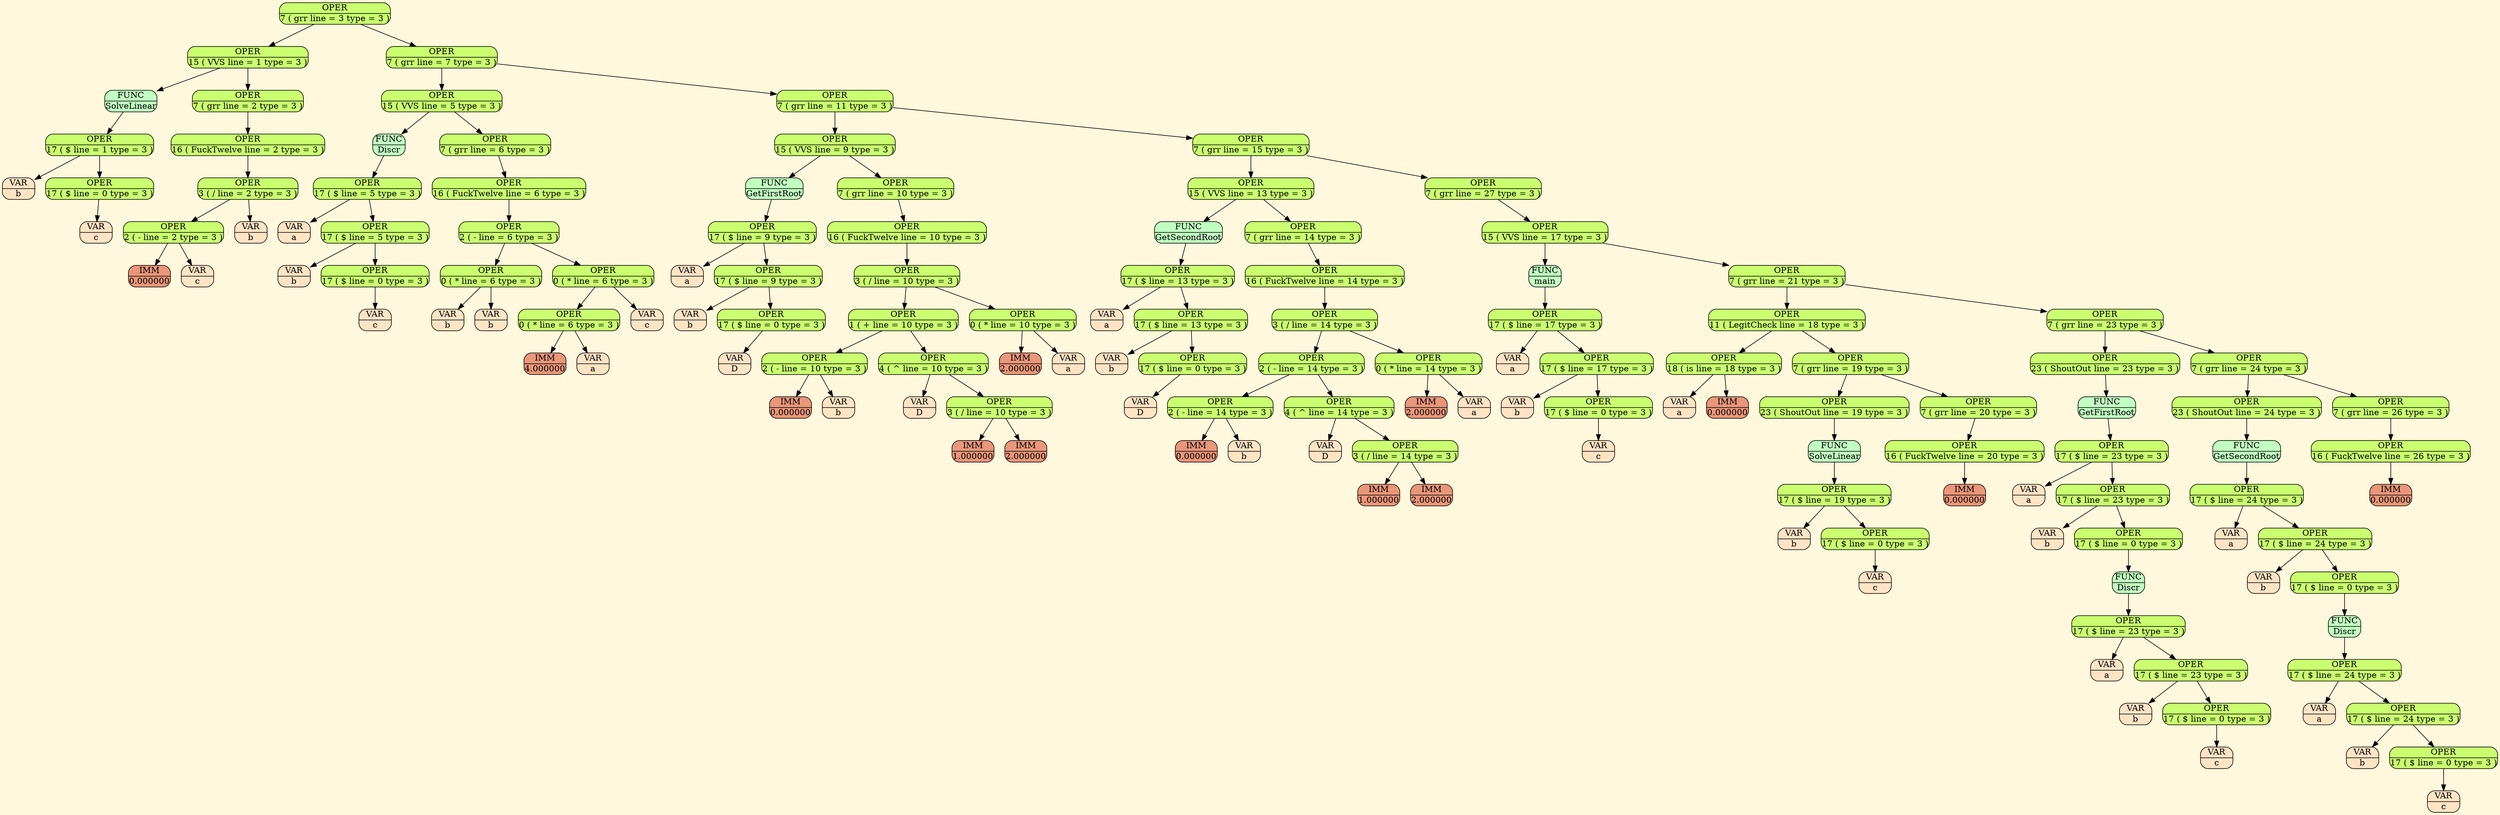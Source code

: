digraph Tree 
{ bgcolor="cornsilk1";node[margin = "0.01"];
"node_0000020C923D7730" [shape=Mrecord, style=filled, fillcolor=darkolivegreen1, label = "{ OPER | 7 ( grr line = 3 type = 3 ) }"];
"node_0000020C923D7B20" [shape=Mrecord, style=filled, fillcolor=darkolivegreen1, label = "{ OPER | 15 ( VVS line = 1 type = 3 ) }"];
"node_0000020C923D7500" [shape=Mrecord, style=filled, fillcolor=darkseagreen1, label = "{ FUNC | SolveLinear }"];
"node_0000020C923D71F0" [shape=Mrecord, style=filled, fillcolor=darkolivegreen1, label = "{ OPER | 17 ( $ line = 1 type = 3 ) }"];
"node_0000020C923D6E70" [shape=Mrecord, style=filled, fillcolor=bisque, label = "{ VAR | b }"];
"node_0000020C923E8B80" [shape=Mrecord, style=filled, fillcolor=darkolivegreen1, label = "{ OPER | 17 ( $ line = 0 type = 3 ) }"];
"node_0000020C923D7880" [shape=Mrecord, style=filled, fillcolor=bisque, label = "{ VAR | c }"];
"node_0000020C923D78F0" [shape=Mrecord, style=filled, fillcolor=darkolivegreen1, label = "{ OPER | 7 ( grr line = 2 type = 3 ) }"];
"node_0000020C923D70A0" [shape=Mrecord, style=filled, fillcolor=darkolivegreen1, label = "{ OPER | 16 ( FuckTwelve line = 2 type = 3 ) }"];
"node_0000020C923D6D90" [shape=Mrecord, style=filled, fillcolor=darkolivegreen1, label = "{ OPER | 3 ( / line = 2 type = 3 ) }"];
"node_0000020C923D7110" [shape=Mrecord, style=filled, fillcolor=darkolivegreen1, label = "{ OPER | 2 ( - line = 2 type = 3 ) }"];
"node_0000020C923D7650" [shape=Mrecord, style=filled, fillcolor=darksalmon, label = "{ IMM | 0.000000 }"];
"node_0000020C923D6D20" [shape=Mrecord, style=filled, fillcolor=bisque, label = "{ VAR | c }"];
"node_0000020C923D7420" [shape=Mrecord, style=filled, fillcolor=bisque, label = "{ VAR | b }"];
"node_0000020C923D6F50" [shape=Mrecord, style=filled, fillcolor=darkolivegreen1, label = "{ OPER | 7 ( grr line = 7 type = 3 ) }"];
"node_0000020C923D6C40" [shape=Mrecord, style=filled, fillcolor=darkolivegreen1, label = "{ OPER | 15 ( VVS line = 5 type = 3 ) }"];
"node_0000020C923D7EA0" [shape=Mrecord, style=filled, fillcolor=darkseagreen1, label = "{ FUNC | Discr }"];
"node_0000020C923D7CE0" [shape=Mrecord, style=filled, fillcolor=darkolivegreen1, label = "{ OPER | 17 ( $ line = 5 type = 3 ) }"];
"node_0000020C923D8370" [shape=Mrecord, style=filled, fillcolor=bisque, label = "{ VAR | a }"];
"node_0000020C923D7AB0" [shape=Mrecord, style=filled, fillcolor=darkolivegreen1, label = "{ OPER | 17 ( $ line = 5 type = 3 ) }"];
"node_0000020C923D8300" [shape=Mrecord, style=filled, fillcolor=bisque, label = "{ VAR | b }"];
"node_0000020C923E7290" [shape=Mrecord, style=filled, fillcolor=darkolivegreen1, label = "{ OPER | 17 ( $ line = 0 type = 3 ) }"];
"node_0000020C923D7260" [shape=Mrecord, style=filled, fillcolor=bisque, label = "{ VAR | c }"];
"node_0000020C923D7A40" [shape=Mrecord, style=filled, fillcolor=darkolivegreen1, label = "{ OPER | 7 ( grr line = 6 type = 3 ) }"];
"node_0000020C923D6B60" [shape=Mrecord, style=filled, fillcolor=darkolivegreen1, label = "{ OPER | 16 ( FuckTwelve line = 6 type = 3 ) }"];
"node_0000020C923D7810" [shape=Mrecord, style=filled, fillcolor=darkolivegreen1, label = "{ OPER | 2 ( - line = 6 type = 3 ) }"];
"node_0000020C923D6FC0" [shape=Mrecord, style=filled, fillcolor=darkolivegreen1, label = "{ OPER | 0 ( * line = 6 type = 3 ) }"];
"node_0000020C923D7DC0" [shape=Mrecord, style=filled, fillcolor=bisque, label = "{ VAR | b }"];
"node_0000020C923D77A0" [shape=Mrecord, style=filled, fillcolor=bisque, label = "{ VAR | b }"];
"node_0000020C923D79D0" [shape=Mrecord, style=filled, fillcolor=darkolivegreen1, label = "{ OPER | 0 ( * line = 6 type = 3 ) }"];
"node_0000020C923D7E30" [shape=Mrecord, style=filled, fillcolor=darkolivegreen1, label = "{ OPER | 0 ( * line = 6 type = 3 ) }"];
"node_0000020C923D80D0" [shape=Mrecord, style=filled, fillcolor=darksalmon, label = "{ IMM | 4.000000 }"];
"node_0000020C923D7960" [shape=Mrecord, style=filled, fillcolor=bisque, label = "{ VAR | a }"];
"node_0000020C923D7F80" [shape=Mrecord, style=filled, fillcolor=bisque, label = "{ VAR | c }"];
"node_0000020C923E7060" [shape=Mrecord, style=filled, fillcolor=darkolivegreen1, label = "{ OPER | 7 ( grr line = 11 type = 3 ) }"];
"node_0000020C923D8060" [shape=Mrecord, style=filled, fillcolor=darkolivegreen1, label = "{ OPER | 15 ( VVS line = 9 type = 3 ) }"];
"node_0000020C923D7C00" [shape=Mrecord, style=filled, fillcolor=darkseagreen1, label = "{ FUNC | GetFirstRoot }"];
"node_0000020C923D6EE0" [shape=Mrecord, style=filled, fillcolor=darkolivegreen1, label = "{ OPER | 17 ( $ line = 9 type = 3 ) }"];
"node_0000020C923D8140" [shape=Mrecord, style=filled, fillcolor=bisque, label = "{ VAR | a }"];
"node_0000020C923D8220" [shape=Mrecord, style=filled, fillcolor=darkolivegreen1, label = "{ OPER | 17 ( $ line = 9 type = 3 ) }"];
"node_0000020C923D72D0" [shape=Mrecord, style=filled, fillcolor=bisque, label = "{ VAR | b }"];
"node_0000020C923E78B0" [shape=Mrecord, style=filled, fillcolor=darkolivegreen1, label = "{ OPER | 17 ( $ line = 0 type = 3 ) }"];
"node_0000020C923D83E0" [shape=Mrecord, style=filled, fillcolor=bisque, label = "{ VAR | D }"];
"node_0000020C923E6030" [shape=Mrecord, style=filled, fillcolor=darkolivegreen1, label = "{ OPER | 7 ( grr line = 10 type = 3 ) }"];
"node_0000020C923D8530" [shape=Mrecord, style=filled, fillcolor=darkolivegreen1, label = "{ OPER | 16 ( FuckTwelve line = 10 type = 3 ) }"];
"node_0000020C923E6500" [shape=Mrecord, style=filled, fillcolor=darkolivegreen1, label = "{ OPER | 3 ( / line = 10 type = 3 ) }"];
"node_0000020C923D6E00" [shape=Mrecord, style=filled, fillcolor=darkolivegreen1, label = "{ OPER | 1 ( + line = 10 type = 3 ) }"];
"node_0000020C923D7180" [shape=Mrecord, style=filled, fillcolor=darkolivegreen1, label = "{ OPER | 2 ( - line = 10 type = 3 ) }"];
"node_0000020C923D85A0" [shape=Mrecord, style=filled, fillcolor=darksalmon, label = "{ IMM | 0.000000 }"];
"node_0000020C923D73B0" [shape=Mrecord, style=filled, fillcolor=bisque, label = "{ VAR | b }"];
"node_0000020C923E6180" [shape=Mrecord, style=filled, fillcolor=darkolivegreen1, label = "{ OPER | 4 ( ^ line = 10 type = 3 ) }"];
"node_0000020C923E5E70" [shape=Mrecord, style=filled, fillcolor=bisque, label = "{ VAR | D }"];
"node_0000020C923E6F80" [shape=Mrecord, style=filled, fillcolor=darkolivegreen1, label = "{ OPER | 3 ( / line = 10 type = 3 ) }"];
"node_0000020C923E6960" [shape=Mrecord, style=filled, fillcolor=darksalmon, label = "{ IMM | 1.000000 }"];
"node_0000020C923E6650" [shape=Mrecord, style=filled, fillcolor=darksalmon, label = "{ IMM | 2.000000 }"];
"node_0000020C923E67A0" [shape=Mrecord, style=filled, fillcolor=darkolivegreen1, label = "{ OPER | 0 ( * line = 10 type = 3 ) }"];
"node_0000020C923E5EE0" [shape=Mrecord, style=filled, fillcolor=darksalmon, label = "{ IMM | 2.000000 }"];
"node_0000020C923E5930" [shape=Mrecord, style=filled, fillcolor=bisque, label = "{ VAR | a }"];
"node_0000020C923E5BD0" [shape=Mrecord, style=filled, fillcolor=darkolivegreen1, label = "{ OPER | 7 ( grr line = 15 type = 3 ) }"];
"node_0000020C923E6FF0" [shape=Mrecord, style=filled, fillcolor=darkolivegreen1, label = "{ OPER | 15 ( VVS line = 13 type = 3 ) }"];
"node_0000020C923E61F0" [shape=Mrecord, style=filled, fillcolor=darkseagreen1, label = "{ FUNC | GetSecondRoot }"];
"node_0000020C923E6DC0" [shape=Mrecord, style=filled, fillcolor=darkolivegreen1, label = "{ OPER | 17 ( $ line = 13 type = 3 ) }"];
"node_0000020C923E7140" [shape=Mrecord, style=filled, fillcolor=bisque, label = "{ VAR | a }"];
"node_0000020C923E6110" [shape=Mrecord, style=filled, fillcolor=darkolivegreen1, label = "{ OPER | 17 ( $ line = 13 type = 3 ) }"];
"node_0000020C923E5CB0" [shape=Mrecord, style=filled, fillcolor=bisque, label = "{ VAR | b }"];
"node_0000020C923E8C60" [shape=Mrecord, style=filled, fillcolor=darkolivegreen1, label = "{ OPER | 17 ( $ line = 0 type = 3 ) }"];
"node_0000020C923E6260" [shape=Mrecord, style=filled, fillcolor=bisque, label = "{ VAR | D }"];
"node_0000020C923E6C70" [shape=Mrecord, style=filled, fillcolor=darkolivegreen1, label = "{ OPER | 7 ( grr line = 14 type = 3 ) }"];
"node_0000020C923E6A40" [shape=Mrecord, style=filled, fillcolor=darkolivegreen1, label = "{ OPER | 16 ( FuckTwelve line = 14 type = 3 ) }"];
"node_0000020C923E6340" [shape=Mrecord, style=filled, fillcolor=darkolivegreen1, label = "{ OPER | 3 ( / line = 14 type = 3 ) }"];
"node_0000020C923E5A80" [shape=Mrecord, style=filled, fillcolor=darkolivegreen1, label = "{ OPER | 2 ( - line = 14 type = 3 ) }"];
"node_0000020C923E5D20" [shape=Mrecord, style=filled, fillcolor=darkolivegreen1, label = "{ OPER | 2 ( - line = 14 type = 3 ) }"];
"node_0000020C923E6AB0" [shape=Mrecord, style=filled, fillcolor=darksalmon, label = "{ IMM | 0.000000 }"];
"node_0000020C923E5D90" [shape=Mrecord, style=filled, fillcolor=bisque, label = "{ VAR | b }"];
"node_0000020C923E6E30" [shape=Mrecord, style=filled, fillcolor=darkolivegreen1, label = "{ OPER | 4 ( ^ line = 14 type = 3 ) }"];
"node_0000020C923E70D0" [shape=Mrecord, style=filled, fillcolor=bisque, label = "{ VAR | D }"];
"node_0000020C923E6730" [shape=Mrecord, style=filled, fillcolor=darkolivegreen1, label = "{ OPER | 3 ( / line = 14 type = 3 ) }"];
"node_0000020C923E6810" [shape=Mrecord, style=filled, fillcolor=darksalmon, label = "{ IMM | 1.000000 }"];
"node_0000020C923E6880" [shape=Mrecord, style=filled, fillcolor=darksalmon, label = "{ IMM | 2.000000 }"];
"node_0000020C923E68F0" [shape=Mrecord, style=filled, fillcolor=darkolivegreen1, label = "{ OPER | 0 ( * line = 14 type = 3 ) }"];
"node_0000020C923E6D50" [shape=Mrecord, style=filled, fillcolor=darksalmon, label = "{ IMM | 2.000000 }"];
"node_0000020C923E6C00" [shape=Mrecord, style=filled, fillcolor=bisque, label = "{ VAR | a }"];
"node_0000020C923E7AE0" [shape=Mrecord, style=filled, fillcolor=darkolivegreen1, label = "{ OPER | 7 ( grr line = 27 type = 3 ) }"];
"node_0000020C923E6EA0" [shape=Mrecord, style=filled, fillcolor=darkolivegreen1, label = "{ OPER | 15 ( VVS line = 17 type = 3 ) }"];
"node_0000020C923E6F10" [shape=Mrecord, style=filled, fillcolor=darkseagreen1, label = "{ FUNC | main }"];
"node_0000020C923E5A10" [shape=Mrecord, style=filled, fillcolor=darkolivegreen1, label = "{ OPER | 17 ( $ line = 17 type = 3 ) }"];
"node_0000020C923E5700" [shape=Mrecord, style=filled, fillcolor=bisque, label = "{ VAR | a }"];
"node_0000020C923E5770" [shape=Mrecord, style=filled, fillcolor=darkolivegreen1, label = "{ OPER | 17 ( $ line = 17 type = 3 ) }"];
"node_0000020C923E5850" [shape=Mrecord, style=filled, fillcolor=bisque, label = "{ VAR | b }"];
"node_0000020C923E7370" [shape=Mrecord, style=filled, fillcolor=darkolivegreen1, label = "{ OPER | 17 ( $ line = 0 type = 3 ) }"];
"node_0000020C923E57E0" [shape=Mrecord, style=filled, fillcolor=bisque, label = "{ VAR | c }"];
"node_0000020C923E8DB0" [shape=Mrecord, style=filled, fillcolor=darkolivegreen1, label = "{ OPER | 7 ( grr line = 21 type = 3 ) }"];
"node_0000020C923E59A0" [shape=Mrecord, style=filled, fillcolor=darkolivegreen1, label = "{ OPER | 11 ( LegitCheck line = 18 type = 3 ) }"];
"node_0000020C923E7300" [shape=Mrecord, style=filled, fillcolor=darkolivegreen1, label = "{ OPER | 18 ( is line = 18 type = 3 ) }"];
"node_0000020C923E7990" [shape=Mrecord, style=filled, fillcolor=bisque, label = "{ VAR | a }"];
"node_0000020C923E7C30" [shape=Mrecord, style=filled, fillcolor=darksalmon, label = "{ IMM | 0.000000 }"];
"node_0000020C923E83A0" [shape=Mrecord, style=filled, fillcolor=darkolivegreen1, label = "{ OPER | 7 ( grr line = 19 type = 3 ) }"];
"node_0000020C923E8800" [shape=Mrecord, style=filled, fillcolor=darkolivegreen1, label = "{ OPER | 23 ( ShoutOut line = 19 type = 3 ) }"];
"node_0000020C923E8E20" [shape=Mrecord, style=filled, fillcolor=darkseagreen1, label = "{ FUNC | SolveLinear }"];
"node_0000020C923E8640" [shape=Mrecord, style=filled, fillcolor=darkolivegreen1, label = "{ OPER | 17 ( $ line = 19 type = 3 ) }"];
"node_0000020C923E7450" [shape=Mrecord, style=filled, fillcolor=bisque, label = "{ VAR | b }"];
"node_0000020C923E73E0" [shape=Mrecord, style=filled, fillcolor=darkolivegreen1, label = "{ OPER | 17 ( $ line = 0 type = 3 ) }"];
"node_0000020C923E7CA0" [shape=Mrecord, style=filled, fillcolor=bisque, label = "{ VAR | c }"];
"node_0000020C923E82C0" [shape=Mrecord, style=filled, fillcolor=darkolivegreen1, label = "{ OPER | 7 ( grr line = 20 type = 3 ) }"];
"node_0000020C923E8250" [shape=Mrecord, style=filled, fillcolor=darkolivegreen1, label = "{ OPER | 16 ( FuckTwelve line = 20 type = 3 ) }"];
"node_0000020C923E8090" [shape=Mrecord, style=filled, fillcolor=darksalmon, label = "{ IMM | 0.000000 }"];
"node_0000020C923E8020" [shape=Mrecord, style=filled, fillcolor=darkolivegreen1, label = "{ OPER | 7 ( grr line = 23 type = 3 ) }"];
"node_0000020C923E7840" [shape=Mrecord, style=filled, fillcolor=darkolivegreen1, label = "{ OPER | 23 ( ShoutOut line = 23 type = 3 ) }"];
"node_0000020C923E7760" [shape=Mrecord, style=filled, fillcolor=darkseagreen1, label = "{ FUNC | GetFirstRoot }"];
"node_0000020C923E8560" [shape=Mrecord, style=filled, fillcolor=darkolivegreen1, label = "{ OPER | 17 ( $ line = 23 type = 3 ) }"];
"node_0000020C923E8870" [shape=Mrecord, style=filled, fillcolor=bisque, label = "{ VAR | a }"];
"node_0000020C923E7DF0" [shape=Mrecord, style=filled, fillcolor=darkolivegreen1, label = "{ OPER | 17 ( $ line = 23 type = 3 ) }"];
"node_0000020C923E7D10" [shape=Mrecord, style=filled, fillcolor=bisque, label = "{ VAR | b }"];
"node_0000020C923E94B0" [shape=Mrecord, style=filled, fillcolor=darkolivegreen1, label = "{ OPER | 17 ( $ line = 0 type = 3 ) }"];
"node_0000020C923E86B0" [shape=Mrecord, style=filled, fillcolor=darkseagreen1, label = "{ FUNC | Discr }"];
"node_0000020C923E8330" [shape=Mrecord, style=filled, fillcolor=darkolivegreen1, label = "{ OPER | 17 ( $ line = 23 type = 3 ) }"];
"node_0000020C923E85D0" [shape=Mrecord, style=filled, fillcolor=bisque, label = "{ VAR | a }"];
"node_0000020C923E8720" [shape=Mrecord, style=filled, fillcolor=darkolivegreen1, label = "{ OPER | 17 ( $ line = 23 type = 3 ) }"];
"node_0000020C923E8410" [shape=Mrecord, style=filled, fillcolor=bisque, label = "{ VAR | b }"];
"node_0000020C923E7B50" [shape=Mrecord, style=filled, fillcolor=darkolivegreen1, label = "{ OPER | 17 ( $ line = 0 type = 3 ) }"];
"node_0000020C923E7E60" [shape=Mrecord, style=filled, fillcolor=bisque, label = "{ VAR | c }"];
"node_0000020C923E75A0" [shape=Mrecord, style=filled, fillcolor=darkolivegreen1, label = "{ OPER | 7 ( grr line = 24 type = 3 ) }"];
"node_0000020C923E7A70" [shape=Mrecord, style=filled, fillcolor=darkolivegreen1, label = "{ OPER | 23 ( ShoutOut line = 24 type = 3 ) }"];
"node_0000020C923E88E0" [shape=Mrecord, style=filled, fillcolor=darkseagreen1, label = "{ FUNC | GetSecondRoot }"];
"node_0000020C923E8480" [shape=Mrecord, style=filled, fillcolor=darkolivegreen1, label = "{ OPER | 17 ( $ line = 24 type = 3 ) }"];
"node_0000020C923E7F40" [shape=Mrecord, style=filled, fillcolor=bisque, label = "{ VAR | a }"];
"node_0000020C923E84F0" [shape=Mrecord, style=filled, fillcolor=darkolivegreen1, label = "{ OPER | 17 ( $ line = 24 type = 3 ) }"];
"node_0000020C923E8790" [shape=Mrecord, style=filled, fillcolor=bisque, label = "{ VAR | b }"];
"node_0000020C923E91A0" [shape=Mrecord, style=filled, fillcolor=darkolivegreen1, label = "{ OPER | 17 ( $ line = 0 type = 3 ) }"];
"node_0000020C923E7BC0" [shape=Mrecord, style=filled, fillcolor=darkseagreen1, label = "{ FUNC | Discr }"];
"node_0000020C923E7530" [shape=Mrecord, style=filled, fillcolor=darkolivegreen1, label = "{ OPER | 17 ( $ line = 24 type = 3 ) }"];
"node_0000020C923E74C0" [shape=Mrecord, style=filled, fillcolor=bisque, label = "{ VAR | a }"];
"node_0000020C923E7610" [shape=Mrecord, style=filled, fillcolor=darkolivegreen1, label = "{ OPER | 17 ( $ line = 24 type = 3 ) }"];
"node_0000020C923E76F0" [shape=Mrecord, style=filled, fillcolor=bisque, label = "{ VAR | b }"];
"node_0000020C923E9280" [shape=Mrecord, style=filled, fillcolor=darkolivegreen1, label = "{ OPER | 17 ( $ line = 0 type = 3 ) }"];
"node_0000020C923E7FB0" [shape=Mrecord, style=filled, fillcolor=bisque, label = "{ VAR | c }"];
"node_0000020C923E7A00" [shape=Mrecord, style=filled, fillcolor=darkolivegreen1, label = "{ OPER | 7 ( grr line = 26 type = 3 ) }"];
"node_0000020C923E8AA0" [shape=Mrecord, style=filled, fillcolor=darkolivegreen1, label = "{ OPER | 16 ( FuckTwelve line = 26 type = 3 ) }"];
"node_0000020C923E7680" [shape=Mrecord, style=filled, fillcolor=darksalmon, label = "{ IMM | 0.000000 }"];
node_0000020C923D7730->node_0000020C923D7B20
node_0000020C923D7730->node_0000020C923D6F50
node_0000020C923D7B20->node_0000020C923D7500
node_0000020C923D7B20->node_0000020C923D78F0
node_0000020C923D7500->node_0000020C923D71F0
node_0000020C923D71F0->node_0000020C923D6E70
node_0000020C923D71F0->node_0000020C923E8B80
node_0000020C923E8B80->node_0000020C923D7880
node_0000020C923D78F0->node_0000020C923D70A0
node_0000020C923D70A0->node_0000020C923D6D90
node_0000020C923D6D90->node_0000020C923D7110
node_0000020C923D6D90->node_0000020C923D7420
node_0000020C923D7110->node_0000020C923D7650
node_0000020C923D7110->node_0000020C923D6D20
node_0000020C923D6F50->node_0000020C923D6C40
node_0000020C923D6F50->node_0000020C923E7060
node_0000020C923D6C40->node_0000020C923D7EA0
node_0000020C923D6C40->node_0000020C923D7A40
node_0000020C923D7EA0->node_0000020C923D7CE0
node_0000020C923D7CE0->node_0000020C923D8370
node_0000020C923D7CE0->node_0000020C923D7AB0
node_0000020C923D7AB0->node_0000020C923D8300
node_0000020C923D7AB0->node_0000020C923E7290
node_0000020C923E7290->node_0000020C923D7260
node_0000020C923D7A40->node_0000020C923D6B60
node_0000020C923D6B60->node_0000020C923D7810
node_0000020C923D7810->node_0000020C923D6FC0
node_0000020C923D7810->node_0000020C923D79D0
node_0000020C923D6FC0->node_0000020C923D7DC0
node_0000020C923D6FC0->node_0000020C923D77A0
node_0000020C923D79D0->node_0000020C923D7E30
node_0000020C923D79D0->node_0000020C923D7F80
node_0000020C923D7E30->node_0000020C923D80D0
node_0000020C923D7E30->node_0000020C923D7960
node_0000020C923E7060->node_0000020C923D8060
node_0000020C923E7060->node_0000020C923E5BD0
node_0000020C923D8060->node_0000020C923D7C00
node_0000020C923D8060->node_0000020C923E6030
node_0000020C923D7C00->node_0000020C923D6EE0
node_0000020C923D6EE0->node_0000020C923D8140
node_0000020C923D6EE0->node_0000020C923D8220
node_0000020C923D8220->node_0000020C923D72D0
node_0000020C923D8220->node_0000020C923E78B0
node_0000020C923E78B0->node_0000020C923D83E0
node_0000020C923E6030->node_0000020C923D8530
node_0000020C923D8530->node_0000020C923E6500
node_0000020C923E6500->node_0000020C923D6E00
node_0000020C923E6500->node_0000020C923E67A0
node_0000020C923D6E00->node_0000020C923D7180
node_0000020C923D6E00->node_0000020C923E6180
node_0000020C923D7180->node_0000020C923D85A0
node_0000020C923D7180->node_0000020C923D73B0
node_0000020C923E6180->node_0000020C923E5E70
node_0000020C923E6180->node_0000020C923E6F80
node_0000020C923E6F80->node_0000020C923E6960
node_0000020C923E6F80->node_0000020C923E6650
node_0000020C923E67A0->node_0000020C923E5EE0
node_0000020C923E67A0->node_0000020C923E5930
node_0000020C923E5BD0->node_0000020C923E6FF0
node_0000020C923E5BD0->node_0000020C923E7AE0
node_0000020C923E6FF0->node_0000020C923E61F0
node_0000020C923E6FF0->node_0000020C923E6C70
node_0000020C923E61F0->node_0000020C923E6DC0
node_0000020C923E6DC0->node_0000020C923E7140
node_0000020C923E6DC0->node_0000020C923E6110
node_0000020C923E6110->node_0000020C923E5CB0
node_0000020C923E6110->node_0000020C923E8C60
node_0000020C923E8C60->node_0000020C923E6260
node_0000020C923E6C70->node_0000020C923E6A40
node_0000020C923E6A40->node_0000020C923E6340
node_0000020C923E6340->node_0000020C923E5A80
node_0000020C923E6340->node_0000020C923E68F0
node_0000020C923E5A80->node_0000020C923E5D20
node_0000020C923E5A80->node_0000020C923E6E30
node_0000020C923E5D20->node_0000020C923E6AB0
node_0000020C923E5D20->node_0000020C923E5D90
node_0000020C923E6E30->node_0000020C923E70D0
node_0000020C923E6E30->node_0000020C923E6730
node_0000020C923E6730->node_0000020C923E6810
node_0000020C923E6730->node_0000020C923E6880
node_0000020C923E68F0->node_0000020C923E6D50
node_0000020C923E68F0->node_0000020C923E6C00
node_0000020C923E7AE0->node_0000020C923E6EA0
node_0000020C923E6EA0->node_0000020C923E6F10
node_0000020C923E6EA0->node_0000020C923E8DB0
node_0000020C923E6F10->node_0000020C923E5A10
node_0000020C923E5A10->node_0000020C923E5700
node_0000020C923E5A10->node_0000020C923E5770
node_0000020C923E5770->node_0000020C923E5850
node_0000020C923E5770->node_0000020C923E7370
node_0000020C923E7370->node_0000020C923E57E0
node_0000020C923E8DB0->node_0000020C923E59A0
node_0000020C923E8DB0->node_0000020C923E8020
node_0000020C923E59A0->node_0000020C923E7300
node_0000020C923E59A0->node_0000020C923E83A0
node_0000020C923E7300->node_0000020C923E7990
node_0000020C923E7300->node_0000020C923E7C30
node_0000020C923E83A0->node_0000020C923E8800
node_0000020C923E83A0->node_0000020C923E82C0
node_0000020C923E8800->node_0000020C923E8E20
node_0000020C923E8E20->node_0000020C923E8640
node_0000020C923E8640->node_0000020C923E7450
node_0000020C923E8640->node_0000020C923E73E0
node_0000020C923E73E0->node_0000020C923E7CA0
node_0000020C923E82C0->node_0000020C923E8250
node_0000020C923E8250->node_0000020C923E8090
node_0000020C923E8020->node_0000020C923E7840
node_0000020C923E8020->node_0000020C923E75A0
node_0000020C923E7840->node_0000020C923E7760
node_0000020C923E7760->node_0000020C923E8560
node_0000020C923E8560->node_0000020C923E8870
node_0000020C923E8560->node_0000020C923E7DF0
node_0000020C923E7DF0->node_0000020C923E7D10
node_0000020C923E7DF0->node_0000020C923E94B0
node_0000020C923E94B0->node_0000020C923E86B0
node_0000020C923E86B0->node_0000020C923E8330
node_0000020C923E8330->node_0000020C923E85D0
node_0000020C923E8330->node_0000020C923E8720
node_0000020C923E8720->node_0000020C923E8410
node_0000020C923E8720->node_0000020C923E7B50
node_0000020C923E7B50->node_0000020C923E7E60
node_0000020C923E75A0->node_0000020C923E7A70
node_0000020C923E75A0->node_0000020C923E7A00
node_0000020C923E7A70->node_0000020C923E88E0
node_0000020C923E88E0->node_0000020C923E8480
node_0000020C923E8480->node_0000020C923E7F40
node_0000020C923E8480->node_0000020C923E84F0
node_0000020C923E84F0->node_0000020C923E8790
node_0000020C923E84F0->node_0000020C923E91A0
node_0000020C923E91A0->node_0000020C923E7BC0
node_0000020C923E7BC0->node_0000020C923E7530
node_0000020C923E7530->node_0000020C923E74C0
node_0000020C923E7530->node_0000020C923E7610
node_0000020C923E7610->node_0000020C923E76F0
node_0000020C923E7610->node_0000020C923E9280
node_0000020C923E9280->node_0000020C923E7FB0
node_0000020C923E7A00->node_0000020C923E8AA0
node_0000020C923E8AA0->node_0000020C923E7680
}